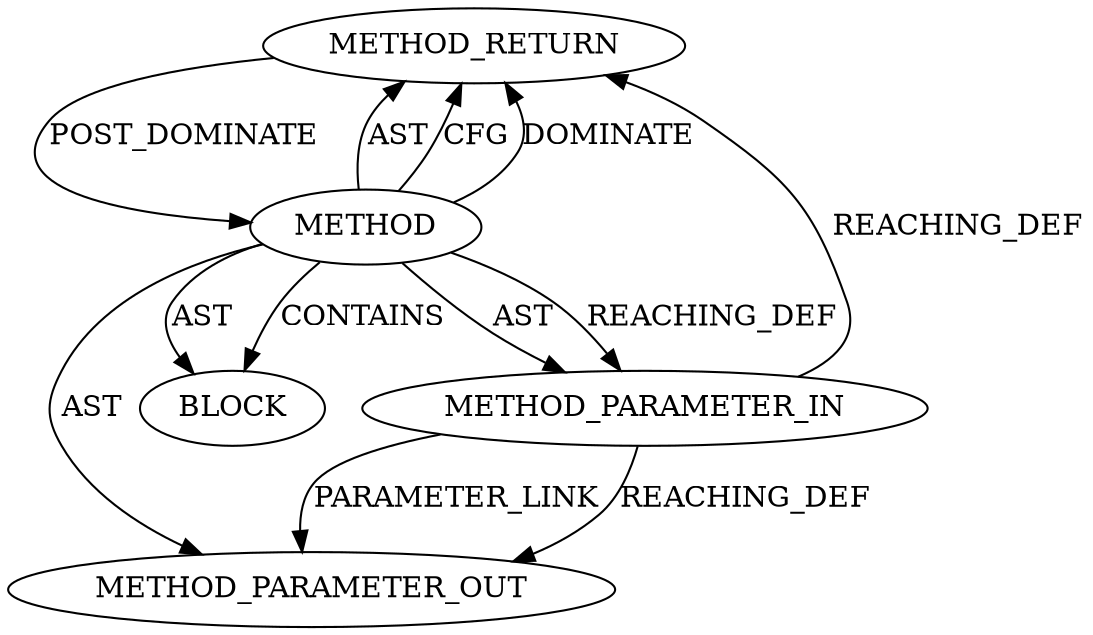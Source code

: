 digraph {
  25616 [label=METHOD_RETURN ORDER=2 CODE="RET" TYPE_FULL_NAME="ANY" EVALUATION_STRATEGY="BY_VALUE"]
  27248 [label=METHOD_PARAMETER_OUT ORDER=1 CODE="p1" IS_VARIADIC=false TYPE_FULL_NAME="ANY" EVALUATION_STRATEGY="BY_VALUE" INDEX=1 NAME="p1"]
  25615 [label=BLOCK ORDER=1 ARGUMENT_INDEX=1 CODE="<empty>" TYPE_FULL_NAME="ANY"]
  25613 [label=METHOD AST_PARENT_TYPE="NAMESPACE_BLOCK" AST_PARENT_FULL_NAME="<global>" ORDER=0 CODE="<empty>" FULL_NAME="ASN1_STRING_length" IS_EXTERNAL=true FILENAME="<empty>" SIGNATURE="" NAME="ASN1_STRING_length"]
  25614 [label=METHOD_PARAMETER_IN ORDER=1 CODE="p1" IS_VARIADIC=false TYPE_FULL_NAME="ANY" EVALUATION_STRATEGY="BY_VALUE" INDEX=1 NAME="p1"]
  25616 -> 25613 [label=POST_DOMINATE ]
  25613 -> 25614 [label=AST ]
  25614 -> 25616 [label=REACHING_DEF VARIABLE="p1"]
  25613 -> 25615 [label=AST ]
  25613 -> 25616 [label=AST ]
  25614 -> 27248 [label=PARAMETER_LINK ]
  25614 -> 27248 [label=REACHING_DEF VARIABLE="p1"]
  25613 -> 27248 [label=AST ]
  25613 -> 25616 [label=CFG ]
  25613 -> 25614 [label=REACHING_DEF VARIABLE=""]
  25613 -> 25616 [label=DOMINATE ]
  25613 -> 25615 [label=CONTAINS ]
}
